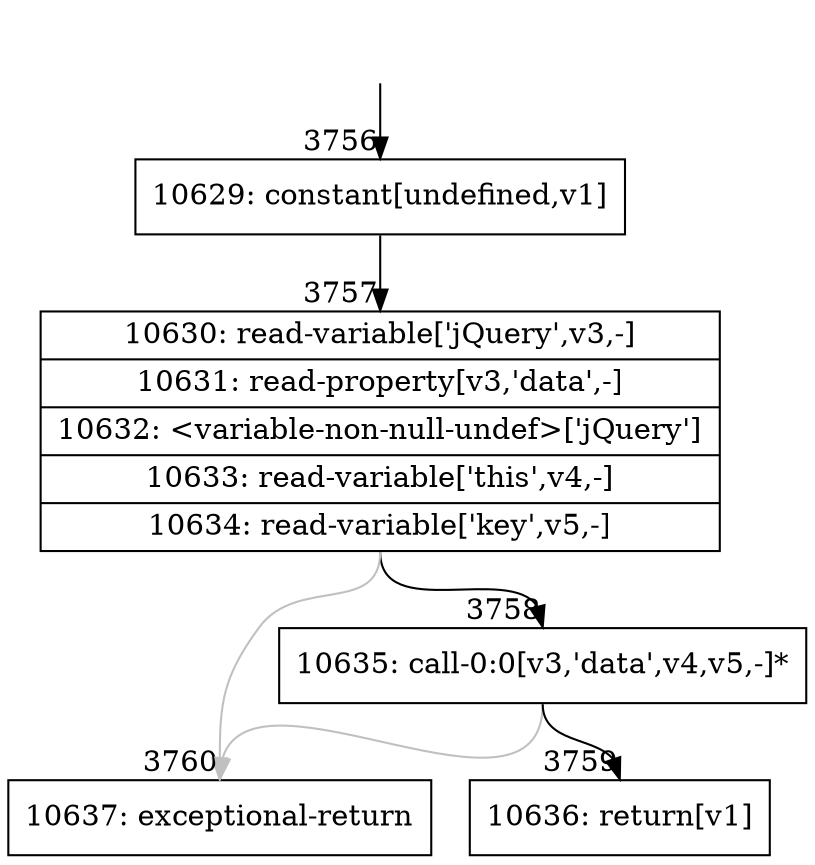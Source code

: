 digraph {
rankdir="TD"
BB_entry251[shape=none,label=""];
BB_entry251 -> BB3756 [tailport=s, headport=n, headlabel="    3756"]
BB3756 [shape=record label="{10629: constant[undefined,v1]}" ] 
BB3756 -> BB3757 [tailport=s, headport=n, headlabel="      3757"]
BB3757 [shape=record label="{10630: read-variable['jQuery',v3,-]|10631: read-property[v3,'data',-]|10632: \<variable-non-null-undef\>['jQuery']|10633: read-variable['this',v4,-]|10634: read-variable['key',v5,-]}" ] 
BB3757 -> BB3758 [tailport=s, headport=n, headlabel="      3758"]
BB3757 -> BB3760 [tailport=s, headport=n, color=gray, headlabel="      3760"]
BB3758 [shape=record label="{10635: call-0:0[v3,'data',v4,v5,-]*}" ] 
BB3758 -> BB3759 [tailport=s, headport=n, headlabel="      3759"]
BB3758 -> BB3760 [tailport=s, headport=n, color=gray]
BB3759 [shape=record label="{10636: return[v1]}" ] 
BB3760 [shape=record label="{10637: exceptional-return}" ] 
}

